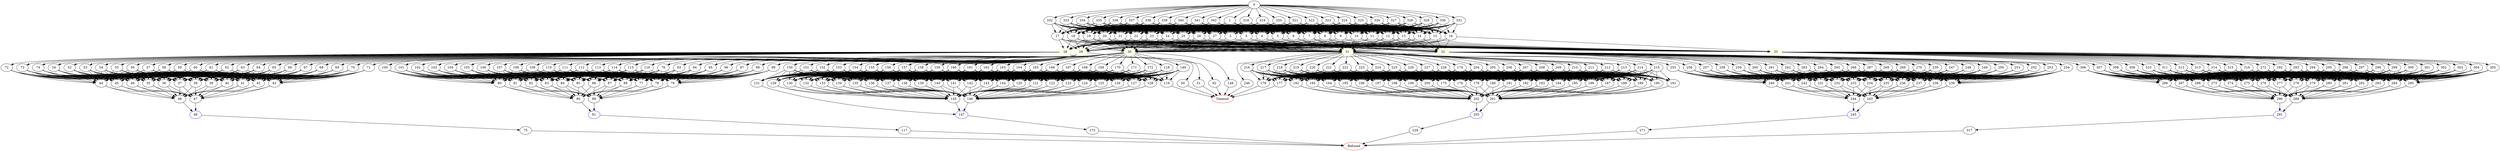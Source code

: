 digraph G {
	0 -> 1;
	0 -> 318;
	0 -> 319;
	0 -> 320;
	0 -> 321;
	0 -> 322;
	0 -> 323;
	0 -> 324;
	0 -> 325;
	0 -> 326;
	0 -> 327;
	0 -> 328;
	0 -> 329;
	0 -> 330;
	0 -> 331;
	0 -> 332;
	0 -> 333;
	0 -> 334;
	0 -> 335;
	0 -> 336;
	0 -> 337;
	0 -> 338;
	0 -> 339;
	0 -> 340;
	0 -> 341;
	0 -> 342;
	1 -> 2;
	1 -> 3;
	1 -> 4;
	1 -> 5;
	1 -> 6;
	1 -> 7;
	1 -> 8;
	1 -> 9;
	1 -> 10;
	1 -> 11;
	1 -> 12;
	1 -> 13;
	1 -> 14;
	1 -> 15;
	1 -> 16;
	1 -> 17;
	1 -> 18;
	1 -> 19;
	1 -> 20;
	1 -> 21;
	1 -> 22;
	1 -> 23;
	1 -> 24;
	1 -> 25;
	1 -> 26;
	1 -> 27;
	2 -> "28";
28 [color=yellow];
	2 -> "29";
29 [color=yellow];
	2 -> "30";
30 [color=yellow];
	2 -> "31";
31 [color=yellow];
	2 -> "32";
32 [color=yellow];
	2 -> "33";
33 [color=yellow];
	3 -> "28";
28 [color=yellow];
	3 -> "29";
29 [color=yellow];
	3 -> "30";
30 [color=yellow];
	3 -> "31";
31 [color=yellow];
	3 -> "32";
32 [color=yellow];
	3 -> "33";
33 [color=yellow];
	4 -> "28";
28 [color=yellow];
	4 -> "29";
29 [color=yellow];
	4 -> "30";
30 [color=yellow];
	4 -> "31";
31 [color=yellow];
	4 -> "32";
32 [color=yellow];
	4 -> "33";
33 [color=yellow];
	5 -> "28";
28 [color=yellow];
	5 -> "29";
29 [color=yellow];
	5 -> "30";
30 [color=yellow];
	5 -> "31";
31 [color=yellow];
	5 -> "32";
32 [color=yellow];
	5 -> "33";
33 [color=yellow];
	6 -> "28";
28 [color=yellow];
	6 -> "29";
29 [color=yellow];
	6 -> "30";
30 [color=yellow];
	6 -> "31";
31 [color=yellow];
	6 -> "32";
32 [color=yellow];
	6 -> "33";
33 [color=yellow];
	7 -> "28";
28 [color=yellow];
	7 -> "29";
29 [color=yellow];
	7 -> "30";
30 [color=yellow];
	7 -> "31";
31 [color=yellow];
	7 -> "32";
32 [color=yellow];
	7 -> "33";
33 [color=yellow];
	8 -> "28";
28 [color=yellow];
	8 -> "29";
29 [color=yellow];
	8 -> "30";
30 [color=yellow];
	8 -> "31";
31 [color=yellow];
	8 -> "32";
32 [color=yellow];
	8 -> "33";
33 [color=yellow];
	9 -> "28";
28 [color=yellow];
	9 -> "29";
29 [color=yellow];
	9 -> "30";
30 [color=yellow];
	9 -> "31";
31 [color=yellow];
	9 -> "32";
32 [color=yellow];
	9 -> "33";
33 [color=yellow];
	10 -> "28";
28 [color=yellow];
	10 -> "29";
29 [color=yellow];
	10 -> "30";
30 [color=yellow];
	10 -> "31";
31 [color=yellow];
	10 -> "32";
32 [color=yellow];
	10 -> "33";
33 [color=yellow];
	11 -> "28";
28 [color=yellow];
	11 -> "29";
29 [color=yellow];
	11 -> "30";
30 [color=yellow];
	11 -> "31";
31 [color=yellow];
	11 -> "32";
32 [color=yellow];
	11 -> "33";
33 [color=yellow];
	12 -> "28";
28 [color=yellow];
	12 -> "29";
29 [color=yellow];
	12 -> "30";
30 [color=yellow];
	12 -> "31";
31 [color=yellow];
	12 -> "32";
32 [color=yellow];
	12 -> "33";
33 [color=yellow];
	13 -> "28";
28 [color=yellow];
	13 -> "29";
29 [color=yellow];
	13 -> "30";
30 [color=yellow];
	13 -> "31";
31 [color=yellow];
	13 -> "32";
32 [color=yellow];
	13 -> "33";
33 [color=yellow];
	14 -> "28";
28 [color=yellow];
	14 -> "29";
29 [color=yellow];
	14 -> "30";
30 [color=yellow];
	14 -> "31";
31 [color=yellow];
	14 -> "32";
32 [color=yellow];
	14 -> "33";
33 [color=yellow];
	15 -> "28";
28 [color=yellow];
	15 -> "29";
29 [color=yellow];
	15 -> "30";
30 [color=yellow];
	15 -> "31";
31 [color=yellow];
	15 -> "32";
32 [color=yellow];
	15 -> "33";
33 [color=yellow];
	16 -> "28";
28 [color=yellow];
	16 -> "29";
29 [color=yellow];
	16 -> "30";
30 [color=yellow];
	16 -> "31";
31 [color=yellow];
	16 -> "32";
32 [color=yellow];
	16 -> "33";
33 [color=yellow];
	17 -> "28";
28 [color=yellow];
	17 -> "29";
29 [color=yellow];
	17 -> "30";
30 [color=yellow];
	17 -> "31";
31 [color=yellow];
	17 -> "32";
32 [color=yellow];
	17 -> "33";
33 [color=yellow];
	18 -> "28";
28 [color=yellow];
	18 -> "29";
29 [color=yellow];
	18 -> "30";
30 [color=yellow];
	18 -> "31";
31 [color=yellow];
	18 -> "32";
32 [color=yellow];
	18 -> "33";
33 [color=yellow];
	19 -> "28";
28 [color=yellow];
	19 -> "29";
29 [color=yellow];
	19 -> "30";
30 [color=yellow];
	19 -> "31";
31 [color=yellow];
	19 -> "32";
32 [color=yellow];
	19 -> "33";
33 [color=yellow];
	20 -> "28";
28 [color=yellow];
	20 -> "29";
29 [color=yellow];
	20 -> "30";
30 [color=yellow];
	20 -> "31";
31 [color=yellow];
	20 -> "32";
32 [color=yellow];
	20 -> "33";
33 [color=yellow];
	21 -> "28";
28 [color=yellow];
	21 -> "29";
29 [color=yellow];
	21 -> "30";
30 [color=yellow];
	21 -> "31";
31 [color=yellow];
	21 -> "32";
32 [color=yellow];
	21 -> "33";
33 [color=yellow];
	22 -> "28";
28 [color=yellow];
	22 -> "29";
29 [color=yellow];
	22 -> "30";
30 [color=yellow];
	22 -> "31";
31 [color=yellow];
	22 -> "32";
32 [color=yellow];
	22 -> "33";
33 [color=yellow];
	23 -> "28";
28 [color=yellow];
	23 -> "29";
29 [color=yellow];
	23 -> "30";
30 [color=yellow];
	23 -> "31";
31 [color=yellow];
	23 -> "32";
32 [color=yellow];
	23 -> "33";
33 [color=yellow];
	24 -> "28";
28 [color=yellow];
	24 -> "29";
29 [color=yellow];
	24 -> "30";
30 [color=yellow];
	24 -> "31";
31 [color=yellow];
	24 -> "32";
32 [color=yellow];
	24 -> "33";
33 [color=yellow];
	25 -> "28";
28 [color=yellow];
	25 -> "29";
29 [color=yellow];
	25 -> "30";
30 [color=yellow];
	25 -> "31";
31 [color=yellow];
	25 -> "32";
32 [color=yellow];
	25 -> "33";
33 [color=yellow];
	26 -> "28";
28 [color=yellow];
	26 -> "29";
29 [color=yellow];
	26 -> "30";
30 [color=yellow];
	26 -> "31";
31 [color=yellow];
	26 -> "32";
32 [color=yellow];
	26 -> "33";
33 [color=yellow];
	27 -> "28";
28 [color=yellow];
	27 -> "29";
29 [color=yellow];
	27 -> "30";
30 [color=yellow];
	27 -> "31";
31 [color=yellow];
	27 -> "32";
32 [color=yellow];
	27 -> "33";
33 [color=yellow];
	28 -> 34;
	28 -> 50;
	28 -> 51;
	28 -> 52;
	28 -> 53;
	28 -> 54;
	28 -> 55;
	28 -> 56;
	28 -> 57;
	28 -> 58;
	28 -> 59;
	28 -> 60;
	28 -> 61;
	28 -> 62;
	28 -> 63;
	28 -> 64;
	28 -> 65;
	28 -> 66;
	28 -> 67;
	28 -> 68;
	28 -> 69;
	28 -> 70;
	28 -> 71;
	28 -> 72;
	28 -> 73;
	28 -> 74;
	29 -> 76;
	29 -> 92;
	29 -> 93;
	29 -> 94;
	29 -> 95;
	29 -> 96;
	29 -> 97;
	29 -> 98;
	29 -> 99;
	29 -> 100;
	29 -> 101;
	29 -> 102;
	29 -> 103;
	29 -> 104;
	29 -> 105;
	29 -> 106;
	29 -> 107;
	29 -> 108;
	29 -> 109;
	29 -> 110;
	29 -> 111;
	29 -> 112;
	29 -> 113;
	29 -> 114;
	29 -> 115;
	29 -> 116;
	30 -> 118;
	30 -> 148;
	30 -> 149;
	30 -> 150;
	30 -> 151;
	30 -> 152;
	30 -> 153;
	30 -> 154;
	30 -> 155;
	30 -> 156;
	30 -> 157;
	30 -> 158;
	30 -> 159;
	30 -> 160;
	30 -> 161;
	30 -> 162;
	30 -> 163;
	30 -> 164;
	30 -> 165;
	30 -> 166;
	30 -> 167;
	30 -> 168;
	30 -> 169;
	30 -> 170;
	30 -> 171;
	30 -> 172;
	31 -> 174;
	31 -> 204;
	31 -> 205;
	31 -> 206;
	31 -> 207;
	31 -> 208;
	31 -> 209;
	31 -> 210;
	31 -> 211;
	31 -> 212;
	31 -> 213;
	31 -> 214;
	31 -> 215;
	31 -> 216;
	31 -> 217;
	31 -> 218;
	31 -> 219;
	31 -> 220;
	31 -> 221;
	31 -> 222;
	31 -> 223;
	31 -> 224;
	31 -> 225;
	31 -> 226;
	31 -> 227;
	31 -> 228;
	32 -> 230;
	32 -> 246;
	32 -> 247;
	32 -> 248;
	32 -> 249;
	32 -> 250;
	32 -> 251;
	32 -> 252;
	32 -> 253;
	32 -> 254;
	32 -> 255;
	32 -> 256;
	32 -> 257;
	32 -> 258;
	32 -> 259;
	32 -> 260;
	32 -> 261;
	32 -> 262;
	32 -> 263;
	32 -> 264;
	32 -> 265;
	32 -> 266;
	32 -> 267;
	32 -> 268;
	32 -> 269;
	32 -> 270;
	33 -> 272;
	33 -> 292;
	33 -> 293;
	33 -> 294;
	33 -> 295;
	33 -> 296;
	33 -> 297;
	33 -> 298;
	33 -> 299;
	33 -> 300;
	33 -> 301;
	33 -> 302;
	33 -> 303;
	33 -> 304;
	33 -> 305;
	33 -> 306;
	33 -> 307;
	33 -> 308;
	33 -> 309;
	33 -> 310;
	33 -> 311;
	33 -> 312;
	33 -> 313;
	33 -> 314;
	33 -> 315;
	33 -> 316;
	34 -> 35;
	34 -> 36;
	34 -> 37;
	34 -> 38;
	34 -> 39;
	34 -> 40;
	34 -> 41;
	34 -> 42;
	34 -> 43;
	34 -> 44;
	34 -> 45;
	34 -> 46;
	35 -> 47;
	35 -> 48;
	36 -> 47;
	36 -> 48;
	37 -> 47;
	37 -> 48;
	38 -> 47;
	38 -> 48;
	39 -> 47;
	39 -> 48;
	40 -> 47;
	40 -> 48;
	41 -> 47;
	41 -> 48;
	42 -> 47;
	42 -> 48;
	43 -> 47;
	43 -> 48;
	44 -> 47;
	44 -> 48;
	45 -> 47;
	45 -> 48;
	46 -> 47;
	46 -> 48;
	47 -> "49";
49 [color=blue];
	48 -> "49";
49 [color=blue];
	49 -> 75;
	50 -> "Timeout";
Timeout [color=red];
	51 -> "Timeout";
Timeout [color=red];
	52 -> 35;
	52 -> 36;
	52 -> 37;
	52 -> 38;
	52 -> 39;
	52 -> 40;
	52 -> 41;
	52 -> 42;
	52 -> 43;
	52 -> 44;
	52 -> 45;
	52 -> 46;
	53 -> 35;
	53 -> 36;
	53 -> 37;
	53 -> 38;
	53 -> 39;
	53 -> 40;
	53 -> 41;
	53 -> 42;
	53 -> 43;
	53 -> 44;
	53 -> 45;
	53 -> 46;
	54 -> 35;
	54 -> 36;
	54 -> 37;
	54 -> 38;
	54 -> 39;
	54 -> 40;
	54 -> 41;
	54 -> 42;
	54 -> 43;
	54 -> 44;
	54 -> 45;
	54 -> 46;
	55 -> 35;
	55 -> 36;
	55 -> 37;
	55 -> 38;
	55 -> 39;
	55 -> 40;
	55 -> 41;
	55 -> 42;
	55 -> 43;
	55 -> 44;
	55 -> 45;
	55 -> 46;
	56 -> 35;
	56 -> 36;
	56 -> 37;
	56 -> 38;
	56 -> 39;
	56 -> 40;
	56 -> 41;
	56 -> 42;
	56 -> 43;
	56 -> 44;
	56 -> 45;
	56 -> 46;
	57 -> 35;
	57 -> 36;
	57 -> 37;
	57 -> 38;
	57 -> 39;
	57 -> 40;
	57 -> 41;
	57 -> 42;
	57 -> 43;
	57 -> 44;
	57 -> 45;
	57 -> 46;
	58 -> 35;
	58 -> 36;
	58 -> 37;
	58 -> 38;
	58 -> 39;
	58 -> 40;
	58 -> 41;
	58 -> 42;
	58 -> 43;
	58 -> 44;
	58 -> 45;
	58 -> 46;
	59 -> 35;
	59 -> 36;
	59 -> 37;
	59 -> 38;
	59 -> 39;
	59 -> 40;
	59 -> 41;
	59 -> 42;
	59 -> 43;
	59 -> 44;
	59 -> 45;
	59 -> 46;
	60 -> 35;
	60 -> 36;
	60 -> 37;
	60 -> 38;
	60 -> 39;
	60 -> 40;
	60 -> 41;
	60 -> 42;
	60 -> 43;
	60 -> 44;
	60 -> 45;
	60 -> 46;
	61 -> 35;
	61 -> 36;
	61 -> 37;
	61 -> 38;
	61 -> 39;
	61 -> 40;
	61 -> 41;
	61 -> 42;
	61 -> 43;
	61 -> 44;
	61 -> 45;
	61 -> 46;
	62 -> 35;
	62 -> 36;
	62 -> 37;
	62 -> 38;
	62 -> 39;
	62 -> 40;
	62 -> 41;
	62 -> 42;
	62 -> 43;
	62 -> 44;
	62 -> 45;
	62 -> 46;
	63 -> 35;
	63 -> 36;
	63 -> 37;
	63 -> 38;
	63 -> 39;
	63 -> 40;
	63 -> 41;
	63 -> 42;
	63 -> 43;
	63 -> 44;
	63 -> 45;
	63 -> 46;
	64 -> 35;
	64 -> 36;
	64 -> 37;
	64 -> 38;
	64 -> 39;
	64 -> 40;
	64 -> 41;
	64 -> 42;
	64 -> 43;
	64 -> 44;
	64 -> 45;
	64 -> 46;
	65 -> 35;
	65 -> 36;
	65 -> 37;
	65 -> 38;
	65 -> 39;
	65 -> 40;
	65 -> 41;
	65 -> 42;
	65 -> 43;
	65 -> 44;
	65 -> 45;
	65 -> 46;
	66 -> 35;
	66 -> 36;
	66 -> 37;
	66 -> 38;
	66 -> 39;
	66 -> 40;
	66 -> 41;
	66 -> 42;
	66 -> 43;
	66 -> 44;
	66 -> 45;
	66 -> 46;
	67 -> 35;
	67 -> 36;
	67 -> 37;
	67 -> 38;
	67 -> 39;
	67 -> 40;
	67 -> 41;
	67 -> 42;
	67 -> 43;
	67 -> 44;
	67 -> 45;
	67 -> 46;
	68 -> 35;
	68 -> 36;
	68 -> 37;
	68 -> 38;
	68 -> 39;
	68 -> 40;
	68 -> 41;
	68 -> 42;
	68 -> 43;
	68 -> 44;
	68 -> 45;
	68 -> 46;
	69 -> 35;
	69 -> 36;
	69 -> 37;
	69 -> 38;
	69 -> 39;
	69 -> 40;
	69 -> 41;
	69 -> 42;
	69 -> 43;
	69 -> 44;
	69 -> 45;
	69 -> 46;
	70 -> 35;
	70 -> 36;
	70 -> 37;
	70 -> 38;
	70 -> 39;
	70 -> 40;
	70 -> 41;
	70 -> 42;
	70 -> 43;
	70 -> 44;
	70 -> 45;
	70 -> 46;
	71 -> 35;
	71 -> 36;
	71 -> 37;
	71 -> 38;
	71 -> 39;
	71 -> 40;
	71 -> 41;
	71 -> 42;
	71 -> 43;
	71 -> 44;
	71 -> 45;
	71 -> 46;
	72 -> 35;
	72 -> 36;
	72 -> 37;
	72 -> 38;
	72 -> 39;
	72 -> 40;
	72 -> 41;
	72 -> 42;
	72 -> 43;
	72 -> 44;
	72 -> 45;
	72 -> 46;
	73 -> 35;
	73 -> 36;
	73 -> 37;
	73 -> 38;
	73 -> 39;
	73 -> 40;
	73 -> 41;
	73 -> 42;
	73 -> 43;
	73 -> 44;
	73 -> 45;
	73 -> 46;
	74 -> 35;
	74 -> 36;
	74 -> 37;
	74 -> 38;
	74 -> 39;
	74 -> 40;
	74 -> 41;
	74 -> 42;
	74 -> 43;
	74 -> 44;
	74 -> 45;
	74 -> 46;
	75 -> "Refused";
Refused [color=red];
	76 -> 77;
	76 -> 78;
	76 -> 79;
	76 -> 80;
	76 -> 81;
	76 -> 82;
	76 -> 83;
	76 -> 84;
	76 -> 85;
	76 -> 86;
	76 -> 87;
	76 -> 88;
	77 -> 89;
	77 -> 90;
	78 -> 89;
	78 -> 90;
	79 -> 89;
	79 -> 90;
	80 -> 89;
	80 -> 90;
	81 -> 89;
	81 -> 90;
	82 -> 89;
	82 -> 90;
	83 -> 89;
	83 -> 90;
	84 -> 89;
	84 -> 90;
	85 -> 89;
	85 -> 90;
	86 -> 89;
	86 -> 90;
	87 -> 89;
	87 -> 90;
	88 -> 89;
	88 -> 90;
	89 -> "91";
91 [color=blue];
	90 -> "91";
91 [color=blue];
	91 -> 117;
	92 -> "Timeout";
Timeout [color=red];
	93 -> 77;
	93 -> 78;
	93 -> 79;
	93 -> 80;
	93 -> 81;
	93 -> 82;
	93 -> 83;
	93 -> 84;
	93 -> 85;
	93 -> 86;
	93 -> 87;
	93 -> 88;
	94 -> 77;
	94 -> 78;
	94 -> 79;
	94 -> 80;
	94 -> 81;
	94 -> 82;
	94 -> 83;
	94 -> 84;
	94 -> 85;
	94 -> 86;
	94 -> 87;
	94 -> 88;
	95 -> 77;
	95 -> 78;
	95 -> 79;
	95 -> 80;
	95 -> 81;
	95 -> 82;
	95 -> 83;
	95 -> 84;
	95 -> 85;
	95 -> 86;
	95 -> 87;
	95 -> 88;
	96 -> 77;
	96 -> 78;
	96 -> 79;
	96 -> 80;
	96 -> 81;
	96 -> 82;
	96 -> 83;
	96 -> 84;
	96 -> 85;
	96 -> 86;
	96 -> 87;
	96 -> 88;
	97 -> 77;
	97 -> 78;
	97 -> 79;
	97 -> 80;
	97 -> 81;
	97 -> 82;
	97 -> 83;
	97 -> 84;
	97 -> 85;
	97 -> 86;
	97 -> 87;
	97 -> 88;
	98 -> 77;
	98 -> 78;
	98 -> 79;
	98 -> 80;
	98 -> 81;
	98 -> 82;
	98 -> 83;
	98 -> 84;
	98 -> 85;
	98 -> 86;
	98 -> 87;
	98 -> 88;
	99 -> 77;
	99 -> 78;
	99 -> 79;
	99 -> 80;
	99 -> 81;
	99 -> 82;
	99 -> 83;
	99 -> 84;
	99 -> 85;
	99 -> 86;
	99 -> 87;
	99 -> 88;
	100 -> 77;
	100 -> 78;
	100 -> 79;
	100 -> 80;
	100 -> 81;
	100 -> 82;
	100 -> 83;
	100 -> 84;
	100 -> 85;
	100 -> 86;
	100 -> 87;
	100 -> 88;
	101 -> 77;
	101 -> 78;
	101 -> 79;
	101 -> 80;
	101 -> 81;
	101 -> 82;
	101 -> 83;
	101 -> 84;
	101 -> 85;
	101 -> 86;
	101 -> 87;
	101 -> 88;
	102 -> 77;
	102 -> 78;
	102 -> 79;
	102 -> 80;
	102 -> 81;
	102 -> 82;
	102 -> 83;
	102 -> 84;
	102 -> 85;
	102 -> 86;
	102 -> 87;
	102 -> 88;
	103 -> 77;
	103 -> 78;
	103 -> 79;
	103 -> 80;
	103 -> 81;
	103 -> 82;
	103 -> 83;
	103 -> 84;
	103 -> 85;
	103 -> 86;
	103 -> 87;
	103 -> 88;
	104 -> 77;
	104 -> 78;
	104 -> 79;
	104 -> 80;
	104 -> 81;
	104 -> 82;
	104 -> 83;
	104 -> 84;
	104 -> 85;
	104 -> 86;
	104 -> 87;
	104 -> 88;
	105 -> 77;
	105 -> 78;
	105 -> 79;
	105 -> 80;
	105 -> 81;
	105 -> 82;
	105 -> 83;
	105 -> 84;
	105 -> 85;
	105 -> 86;
	105 -> 87;
	105 -> 88;
	106 -> 77;
	106 -> 78;
	106 -> 79;
	106 -> 80;
	106 -> 81;
	106 -> 82;
	106 -> 83;
	106 -> 84;
	106 -> 85;
	106 -> 86;
	106 -> 87;
	106 -> 88;
	107 -> 77;
	107 -> 78;
	107 -> 79;
	107 -> 80;
	107 -> 81;
	107 -> 82;
	107 -> 83;
	107 -> 84;
	107 -> 85;
	107 -> 86;
	107 -> 87;
	107 -> 88;
	108 -> 77;
	108 -> 78;
	108 -> 79;
	108 -> 80;
	108 -> 81;
	108 -> 82;
	108 -> 83;
	108 -> 84;
	108 -> 85;
	108 -> 86;
	108 -> 87;
	108 -> 88;
	109 -> 77;
	109 -> 78;
	109 -> 79;
	109 -> 80;
	109 -> 81;
	109 -> 82;
	109 -> 83;
	109 -> 84;
	109 -> 85;
	109 -> 86;
	109 -> 87;
	109 -> 88;
	110 -> 77;
	110 -> 78;
	110 -> 79;
	110 -> 80;
	110 -> 81;
	110 -> 82;
	110 -> 83;
	110 -> 84;
	110 -> 85;
	110 -> 86;
	110 -> 87;
	110 -> 88;
	111 -> 77;
	111 -> 78;
	111 -> 79;
	111 -> 80;
	111 -> 81;
	111 -> 82;
	111 -> 83;
	111 -> 84;
	111 -> 85;
	111 -> 86;
	111 -> 87;
	111 -> 88;
	112 -> 77;
	112 -> 78;
	112 -> 79;
	112 -> 80;
	112 -> 81;
	112 -> 82;
	112 -> 83;
	112 -> 84;
	112 -> 85;
	112 -> 86;
	112 -> 87;
	112 -> 88;
	113 -> 77;
	113 -> 78;
	113 -> 79;
	113 -> 80;
	113 -> 81;
	113 -> 82;
	113 -> 83;
	113 -> 84;
	113 -> 85;
	113 -> 86;
	113 -> 87;
	113 -> 88;
	114 -> 77;
	114 -> 78;
	114 -> 79;
	114 -> 80;
	114 -> 81;
	114 -> 82;
	114 -> 83;
	114 -> 84;
	114 -> 85;
	114 -> 86;
	114 -> 87;
	114 -> 88;
	115 -> 77;
	115 -> 78;
	115 -> 79;
	115 -> 80;
	115 -> 81;
	115 -> 82;
	115 -> 83;
	115 -> 84;
	115 -> 85;
	115 -> 86;
	115 -> 87;
	115 -> 88;
	116 -> 77;
	116 -> 78;
	116 -> 79;
	116 -> 80;
	116 -> 81;
	116 -> 82;
	116 -> 83;
	116 -> 84;
	116 -> 85;
	116 -> 86;
	116 -> 87;
	116 -> 88;
	117 -> "Refused";
Refused [color=red];
	118 -> 119;
	118 -> 120;
	118 -> 121;
	118 -> 122;
	118 -> 123;
	118 -> 124;
	118 -> 125;
	118 -> 126;
	118 -> 127;
	118 -> 128;
	118 -> 129;
	118 -> 130;
	118 -> 131;
	118 -> 132;
	118 -> 133;
	118 -> 134;
	118 -> 135;
	118 -> 136;
	118 -> 137;
	118 -> 138;
	118 -> 139;
	118 -> 140;
	118 -> 141;
	118 -> 142;
	118 -> 143;
	118 -> 144;
	119 -> "Timeout";
Timeout [color=red];
	120 -> 145;
	120 -> 146;
	121 -> 145;
	121 -> 146;
	122 -> 145;
	122 -> 146;
	123 -> 145;
	123 -> 146;
	124 -> 145;
	124 -> 146;
	125 -> 145;
	125 -> 146;
	126 -> 145;
	126 -> 146;
	127 -> 145;
	127 -> 146;
	128 -> 145;
	128 -> 146;
	129 -> 145;
	129 -> 146;
	130 -> 145;
	130 -> 146;
	131 -> "147";
147 [color=blue];
	132 -> 145;
	132 -> 146;
	133 -> 145;
	133 -> 146;
	134 -> 145;
	134 -> 146;
	135 -> 145;
	135 -> 146;
	136 -> 145;
	136 -> 146;
	137 -> 145;
	137 -> 146;
	138 -> 145;
	138 -> 146;
	139 -> 145;
	139 -> 146;
	140 -> 145;
	140 -> 146;
	141 -> 145;
	141 -> 146;
	142 -> 145;
	142 -> 146;
	143 -> 145;
	143 -> 146;
	144 -> 145;
	144 -> 146;
	145 -> "147";
147 [color=blue];
	146 -> "147";
147 [color=blue];
	147 -> 173;
	148 -> "Timeout";
Timeout [color=red];
	149 -> 119;
	149 -> 120;
	149 -> 121;
	149 -> 122;
	149 -> 123;
	149 -> 124;
	149 -> 125;
	149 -> 126;
	149 -> 127;
	149 -> 128;
	149 -> 129;
	149 -> 130;
	149 -> 131;
	149 -> 132;
	149 -> 133;
	149 -> 134;
	149 -> 135;
	149 -> 136;
	149 -> 137;
	149 -> 138;
	149 -> 139;
	149 -> 140;
	149 -> 141;
	149 -> 142;
	149 -> 143;
	149 -> 144;
	150 -> 119;
	150 -> 120;
	150 -> 121;
	150 -> 122;
	150 -> 123;
	150 -> 124;
	150 -> 125;
	150 -> 126;
	150 -> 127;
	150 -> 128;
	150 -> 129;
	150 -> 130;
	150 -> 131;
	150 -> 132;
	150 -> 133;
	150 -> 134;
	150 -> 135;
	150 -> 136;
	150 -> 137;
	150 -> 138;
	150 -> 139;
	150 -> 140;
	150 -> 141;
	150 -> 142;
	150 -> 143;
	150 -> 144;
	151 -> 119;
	151 -> 120;
	151 -> 121;
	151 -> 122;
	151 -> 123;
	151 -> 124;
	151 -> 125;
	151 -> 126;
	151 -> 127;
	151 -> 128;
	151 -> 129;
	151 -> 130;
	151 -> 131;
	151 -> 132;
	151 -> 133;
	151 -> 134;
	151 -> 135;
	151 -> 136;
	151 -> 137;
	151 -> 138;
	151 -> 139;
	151 -> 140;
	151 -> 141;
	151 -> 142;
	151 -> 143;
	151 -> 144;
	152 -> 119;
	152 -> 120;
	152 -> 121;
	152 -> 122;
	152 -> 123;
	152 -> 124;
	152 -> 125;
	152 -> 126;
	152 -> 127;
	152 -> 128;
	152 -> 129;
	152 -> 130;
	152 -> 131;
	152 -> 132;
	152 -> 133;
	152 -> 134;
	152 -> 135;
	152 -> 136;
	152 -> 137;
	152 -> 138;
	152 -> 139;
	152 -> 140;
	152 -> 141;
	152 -> 142;
	152 -> 143;
	152 -> 144;
	153 -> 119;
	153 -> 120;
	153 -> 121;
	153 -> 122;
	153 -> 123;
	153 -> 124;
	153 -> 125;
	153 -> 126;
	153 -> 127;
	153 -> 128;
	153 -> 129;
	153 -> 130;
	153 -> 131;
	153 -> 132;
	153 -> 133;
	153 -> 134;
	153 -> 135;
	153 -> 136;
	153 -> 137;
	153 -> 138;
	153 -> 139;
	153 -> 140;
	153 -> 141;
	153 -> 142;
	153 -> 143;
	153 -> 144;
	154 -> 119;
	154 -> 120;
	154 -> 121;
	154 -> 122;
	154 -> 123;
	154 -> 124;
	154 -> 125;
	154 -> 126;
	154 -> 127;
	154 -> 128;
	154 -> 129;
	154 -> 130;
	154 -> 131;
	154 -> 132;
	154 -> 133;
	154 -> 134;
	154 -> 135;
	154 -> 136;
	154 -> 137;
	154 -> 138;
	154 -> 139;
	154 -> 140;
	154 -> 141;
	154 -> 142;
	154 -> 143;
	154 -> 144;
	155 -> 119;
	155 -> 120;
	155 -> 121;
	155 -> 122;
	155 -> 123;
	155 -> 124;
	155 -> 125;
	155 -> 126;
	155 -> 127;
	155 -> 128;
	155 -> 129;
	155 -> 130;
	155 -> 131;
	155 -> 132;
	155 -> 133;
	155 -> 134;
	155 -> 135;
	155 -> 136;
	155 -> 137;
	155 -> 138;
	155 -> 139;
	155 -> 140;
	155 -> 141;
	155 -> 142;
	155 -> 143;
	155 -> 144;
	156 -> 119;
	156 -> 120;
	156 -> 121;
	156 -> 122;
	156 -> 123;
	156 -> 124;
	156 -> 125;
	156 -> 126;
	156 -> 127;
	156 -> 128;
	156 -> 129;
	156 -> 130;
	156 -> 131;
	156 -> 132;
	156 -> 133;
	156 -> 134;
	156 -> 135;
	156 -> 136;
	156 -> 137;
	156 -> 138;
	156 -> 139;
	156 -> 140;
	156 -> 141;
	156 -> 142;
	156 -> 143;
	156 -> 144;
	157 -> 119;
	157 -> 120;
	157 -> 121;
	157 -> 122;
	157 -> 123;
	157 -> 124;
	157 -> 125;
	157 -> 126;
	157 -> 127;
	157 -> 128;
	157 -> 129;
	157 -> 130;
	157 -> 131;
	157 -> 132;
	157 -> 133;
	157 -> 134;
	157 -> 135;
	157 -> 136;
	157 -> 137;
	157 -> 138;
	157 -> 139;
	157 -> 140;
	157 -> 141;
	157 -> 142;
	157 -> 143;
	157 -> 144;
	158 -> 119;
	158 -> 120;
	158 -> 121;
	158 -> 122;
	158 -> 123;
	158 -> 124;
	158 -> 125;
	158 -> 126;
	158 -> 127;
	158 -> 128;
	158 -> 129;
	158 -> 130;
	158 -> 131;
	158 -> 132;
	158 -> 133;
	158 -> 134;
	158 -> 135;
	158 -> 136;
	158 -> 137;
	158 -> 138;
	158 -> 139;
	158 -> 140;
	158 -> 141;
	158 -> 142;
	158 -> 143;
	158 -> 144;
	159 -> 119;
	159 -> 120;
	159 -> 121;
	159 -> 122;
	159 -> 123;
	159 -> 124;
	159 -> 125;
	159 -> 126;
	159 -> 127;
	159 -> 128;
	159 -> 129;
	159 -> 130;
	159 -> 131;
	159 -> 132;
	159 -> 133;
	159 -> 134;
	159 -> 135;
	159 -> 136;
	159 -> 137;
	159 -> 138;
	159 -> 139;
	159 -> 140;
	159 -> 141;
	159 -> 142;
	159 -> 143;
	159 -> 144;
	160 -> 119;
	160 -> 120;
	160 -> 121;
	160 -> 122;
	160 -> 123;
	160 -> 124;
	160 -> 125;
	160 -> 126;
	160 -> 127;
	160 -> 128;
	160 -> 129;
	160 -> 130;
	160 -> 131;
	160 -> 132;
	160 -> 133;
	160 -> 134;
	160 -> 135;
	160 -> 136;
	160 -> 137;
	160 -> 138;
	160 -> 139;
	160 -> 140;
	160 -> 141;
	160 -> 142;
	160 -> 143;
	160 -> 144;
	161 -> 119;
	161 -> 120;
	161 -> 121;
	161 -> 122;
	161 -> 123;
	161 -> 124;
	161 -> 125;
	161 -> 126;
	161 -> 127;
	161 -> 128;
	161 -> 129;
	161 -> 130;
	161 -> 131;
	161 -> 132;
	161 -> 133;
	161 -> 134;
	161 -> 135;
	161 -> 136;
	161 -> 137;
	161 -> 138;
	161 -> 139;
	161 -> 140;
	161 -> 141;
	161 -> 142;
	161 -> 143;
	161 -> 144;
	162 -> 119;
	162 -> 120;
	162 -> 121;
	162 -> 122;
	162 -> 123;
	162 -> 124;
	162 -> 125;
	162 -> 126;
	162 -> 127;
	162 -> 128;
	162 -> 129;
	162 -> 130;
	162 -> 131;
	162 -> 132;
	162 -> 133;
	162 -> 134;
	162 -> 135;
	162 -> 136;
	162 -> 137;
	162 -> 138;
	162 -> 139;
	162 -> 140;
	162 -> 141;
	162 -> 142;
	162 -> 143;
	162 -> 144;
	163 -> 119;
	163 -> 120;
	163 -> 121;
	163 -> 122;
	163 -> 123;
	163 -> 124;
	163 -> 125;
	163 -> 126;
	163 -> 127;
	163 -> 128;
	163 -> 129;
	163 -> 130;
	163 -> 131;
	163 -> 132;
	163 -> 133;
	163 -> 134;
	163 -> 135;
	163 -> 136;
	163 -> 137;
	163 -> 138;
	163 -> 139;
	163 -> 140;
	163 -> 141;
	163 -> 142;
	163 -> 143;
	163 -> 144;
	164 -> 119;
	164 -> 120;
	164 -> 121;
	164 -> 122;
	164 -> 123;
	164 -> 124;
	164 -> 125;
	164 -> 126;
	164 -> 127;
	164 -> 128;
	164 -> 129;
	164 -> 130;
	164 -> 131;
	164 -> 132;
	164 -> 133;
	164 -> 134;
	164 -> 135;
	164 -> 136;
	164 -> 137;
	164 -> 138;
	164 -> 139;
	164 -> 140;
	164 -> 141;
	164 -> 142;
	164 -> 143;
	164 -> 144;
	165 -> 119;
	165 -> 120;
	165 -> 121;
	165 -> 122;
	165 -> 123;
	165 -> 124;
	165 -> 125;
	165 -> 126;
	165 -> 127;
	165 -> 128;
	165 -> 129;
	165 -> 130;
	165 -> 131;
	165 -> 132;
	165 -> 133;
	165 -> 134;
	165 -> 135;
	165 -> 136;
	165 -> 137;
	165 -> 138;
	165 -> 139;
	165 -> 140;
	165 -> 141;
	165 -> 142;
	165 -> 143;
	165 -> 144;
	166 -> 119;
	166 -> 120;
	166 -> 121;
	166 -> 122;
	166 -> 123;
	166 -> 124;
	166 -> 125;
	166 -> 126;
	166 -> 127;
	166 -> 128;
	166 -> 129;
	166 -> 130;
	166 -> 131;
	166 -> 132;
	166 -> 133;
	166 -> 134;
	166 -> 135;
	166 -> 136;
	166 -> 137;
	166 -> 138;
	166 -> 139;
	166 -> 140;
	166 -> 141;
	166 -> 142;
	166 -> 143;
	166 -> 144;
	167 -> 119;
	167 -> 120;
	167 -> 121;
	167 -> 122;
	167 -> 123;
	167 -> 124;
	167 -> 125;
	167 -> 126;
	167 -> 127;
	167 -> 128;
	167 -> 129;
	167 -> 130;
	167 -> 131;
	167 -> 132;
	167 -> 133;
	167 -> 134;
	167 -> 135;
	167 -> 136;
	167 -> 137;
	167 -> 138;
	167 -> 139;
	167 -> 140;
	167 -> 141;
	167 -> 142;
	167 -> 143;
	167 -> 144;
	168 -> 119;
	168 -> 120;
	168 -> 121;
	168 -> 122;
	168 -> 123;
	168 -> 124;
	168 -> 125;
	168 -> 126;
	168 -> 127;
	168 -> 128;
	168 -> 129;
	168 -> 130;
	168 -> 131;
	168 -> 132;
	168 -> 133;
	168 -> 134;
	168 -> 135;
	168 -> 136;
	168 -> 137;
	168 -> 138;
	168 -> 139;
	168 -> 140;
	168 -> 141;
	168 -> 142;
	168 -> 143;
	168 -> 144;
	169 -> 119;
	169 -> 120;
	169 -> 121;
	169 -> 122;
	169 -> 123;
	169 -> 124;
	169 -> 125;
	169 -> 126;
	169 -> 127;
	169 -> 128;
	169 -> 129;
	169 -> 130;
	169 -> 131;
	169 -> 132;
	169 -> 133;
	169 -> 134;
	169 -> 135;
	169 -> 136;
	169 -> 137;
	169 -> 138;
	169 -> 139;
	169 -> 140;
	169 -> 141;
	169 -> 142;
	169 -> 143;
	169 -> 144;
	170 -> 119;
	170 -> 120;
	170 -> 121;
	170 -> 122;
	170 -> 123;
	170 -> 124;
	170 -> 125;
	170 -> 126;
	170 -> 127;
	170 -> 128;
	170 -> 129;
	170 -> 130;
	170 -> 131;
	170 -> 132;
	170 -> 133;
	170 -> 134;
	170 -> 135;
	170 -> 136;
	170 -> 137;
	170 -> 138;
	170 -> 139;
	170 -> 140;
	170 -> 141;
	170 -> 142;
	170 -> 143;
	170 -> 144;
	171 -> 119;
	171 -> 120;
	171 -> 121;
	171 -> 122;
	171 -> 123;
	171 -> 124;
	171 -> 125;
	171 -> 126;
	171 -> 127;
	171 -> 128;
	171 -> 129;
	171 -> 130;
	171 -> 131;
	171 -> 132;
	171 -> 133;
	171 -> 134;
	171 -> 135;
	171 -> 136;
	171 -> 137;
	171 -> 138;
	171 -> 139;
	171 -> 140;
	171 -> 141;
	171 -> 142;
	171 -> 143;
	171 -> 144;
	172 -> 119;
	172 -> 120;
	172 -> 121;
	172 -> 122;
	172 -> 123;
	172 -> 124;
	172 -> 125;
	172 -> 126;
	172 -> 127;
	172 -> 128;
	172 -> 129;
	172 -> 130;
	172 -> 131;
	172 -> 132;
	172 -> 133;
	172 -> 134;
	172 -> 135;
	172 -> 136;
	172 -> 137;
	172 -> 138;
	172 -> 139;
	172 -> 140;
	172 -> 141;
	172 -> 142;
	172 -> 143;
	172 -> 144;
	173 -> "Refused";
Refused [color=red];
	174 -> 175;
	174 -> 176;
	174 -> 177;
	174 -> 178;
	174 -> 179;
	174 -> 180;
	174 -> 181;
	174 -> 182;
	174 -> 183;
	174 -> 184;
	174 -> 185;
	174 -> 186;
	174 -> 187;
	174 -> 188;
	174 -> 189;
	174 -> 190;
	174 -> 191;
	174 -> 192;
	174 -> 193;
	174 -> 194;
	174 -> 195;
	174 -> 196;
	174 -> 197;
	174 -> 198;
	174 -> 199;
	174 -> 200;
	175 -> 201;
	175 -> 202;
	176 -> 201;
	176 -> 202;
	177 -> "Timeout";
Timeout [color=red];
	178 -> 201;
	178 -> 202;
	179 -> "Timeout";
Timeout [color=red];
	180 -> 201;
	180 -> 202;
	181 -> 201;
	181 -> 202;
	182 -> 201;
	182 -> 202;
	183 -> 201;
	183 -> 202;
	184 -> 201;
	184 -> 202;
	185 -> 201;
	185 -> 202;
	186 -> 201;
	186 -> 202;
	187 -> 201;
	187 -> 202;
	188 -> 201;
	188 -> 202;
	189 -> 201;
	189 -> 202;
	190 -> 201;
	190 -> 202;
	191 -> 201;
	191 -> 202;
	192 -> 201;
	192 -> 202;
	193 -> 201;
	193 -> 202;
	194 -> 201;
	194 -> 202;
	195 -> 201;
	195 -> 202;
	196 -> 201;
	196 -> 202;
	197 -> 201;
	197 -> 202;
	198 -> 201;
	198 -> 202;
	199 -> 201;
	199 -> 202;
	200 -> 201;
	200 -> 202;
	201 -> "203";
203 [color=blue];
	202 -> "203";
203 [color=blue];
	203 -> 229;
	204 -> 175;
	204 -> 176;
	204 -> 177;
	204 -> 178;
	204 -> 179;
	204 -> 180;
	204 -> 181;
	204 -> 182;
	204 -> 183;
	204 -> 184;
	204 -> 185;
	204 -> 186;
	204 -> 187;
	204 -> 188;
	204 -> 189;
	204 -> 190;
	204 -> 191;
	204 -> 192;
	204 -> 193;
	204 -> 194;
	204 -> 195;
	204 -> 196;
	204 -> 197;
	204 -> 198;
	204 -> 199;
	204 -> 200;
	205 -> 175;
	205 -> 176;
	205 -> 177;
	205 -> 178;
	205 -> 179;
	205 -> 180;
	205 -> 181;
	205 -> 182;
	205 -> 183;
	205 -> 184;
	205 -> 185;
	205 -> 186;
	205 -> 187;
	205 -> 188;
	205 -> 189;
	205 -> 190;
	205 -> 191;
	205 -> 192;
	205 -> 193;
	205 -> 194;
	205 -> 195;
	205 -> 196;
	205 -> 197;
	205 -> 198;
	205 -> 199;
	205 -> 200;
	206 -> 175;
	206 -> 176;
	206 -> 177;
	206 -> 178;
	206 -> 179;
	206 -> 180;
	206 -> 181;
	206 -> 182;
	206 -> 183;
	206 -> 184;
	206 -> 185;
	206 -> 186;
	206 -> 187;
	206 -> 188;
	206 -> 189;
	206 -> 190;
	206 -> 191;
	206 -> 192;
	206 -> 193;
	206 -> 194;
	206 -> 195;
	206 -> 196;
	206 -> 197;
	206 -> 198;
	206 -> 199;
	206 -> 200;
	207 -> 175;
	207 -> 176;
	207 -> 177;
	207 -> 178;
	207 -> 179;
	207 -> 180;
	207 -> 181;
	207 -> 182;
	207 -> 183;
	207 -> 184;
	207 -> 185;
	207 -> 186;
	207 -> 187;
	207 -> 188;
	207 -> 189;
	207 -> 190;
	207 -> 191;
	207 -> 192;
	207 -> 193;
	207 -> 194;
	207 -> 195;
	207 -> 196;
	207 -> 197;
	207 -> 198;
	207 -> 199;
	207 -> 200;
	208 -> 175;
	208 -> 176;
	208 -> 177;
	208 -> 178;
	208 -> 179;
	208 -> 180;
	208 -> 181;
	208 -> 182;
	208 -> 183;
	208 -> 184;
	208 -> 185;
	208 -> 186;
	208 -> 187;
	208 -> 188;
	208 -> 189;
	208 -> 190;
	208 -> 191;
	208 -> 192;
	208 -> 193;
	208 -> 194;
	208 -> 195;
	208 -> 196;
	208 -> 197;
	208 -> 198;
	208 -> 199;
	208 -> 200;
	209 -> 175;
	209 -> 176;
	209 -> 177;
	209 -> 178;
	209 -> 179;
	209 -> 180;
	209 -> 181;
	209 -> 182;
	209 -> 183;
	209 -> 184;
	209 -> 185;
	209 -> 186;
	209 -> 187;
	209 -> 188;
	209 -> 189;
	209 -> 190;
	209 -> 191;
	209 -> 192;
	209 -> 193;
	209 -> 194;
	209 -> 195;
	209 -> 196;
	209 -> 197;
	209 -> 198;
	209 -> 199;
	209 -> 200;
	210 -> 175;
	210 -> 176;
	210 -> 177;
	210 -> 178;
	210 -> 179;
	210 -> 180;
	210 -> 181;
	210 -> 182;
	210 -> 183;
	210 -> 184;
	210 -> 185;
	210 -> 186;
	210 -> 187;
	210 -> 188;
	210 -> 189;
	210 -> 190;
	210 -> 191;
	210 -> 192;
	210 -> 193;
	210 -> 194;
	210 -> 195;
	210 -> 196;
	210 -> 197;
	210 -> 198;
	210 -> 199;
	210 -> 200;
	211 -> 175;
	211 -> 176;
	211 -> 177;
	211 -> 178;
	211 -> 179;
	211 -> 180;
	211 -> 181;
	211 -> 182;
	211 -> 183;
	211 -> 184;
	211 -> 185;
	211 -> 186;
	211 -> 187;
	211 -> 188;
	211 -> 189;
	211 -> 190;
	211 -> 191;
	211 -> 192;
	211 -> 193;
	211 -> 194;
	211 -> 195;
	211 -> 196;
	211 -> 197;
	211 -> 198;
	211 -> 199;
	211 -> 200;
	212 -> 175;
	212 -> 176;
	212 -> 177;
	212 -> 178;
	212 -> 179;
	212 -> 180;
	212 -> 181;
	212 -> 182;
	212 -> 183;
	212 -> 184;
	212 -> 185;
	212 -> 186;
	212 -> 187;
	212 -> 188;
	212 -> 189;
	212 -> 190;
	212 -> 191;
	212 -> 192;
	212 -> 193;
	212 -> 194;
	212 -> 195;
	212 -> 196;
	212 -> 197;
	212 -> 198;
	212 -> 199;
	212 -> 200;
	213 -> 175;
	213 -> 176;
	213 -> 177;
	213 -> 178;
	213 -> 179;
	213 -> 180;
	213 -> 181;
	213 -> 182;
	213 -> 183;
	213 -> 184;
	213 -> 185;
	213 -> 186;
	213 -> 187;
	213 -> 188;
	213 -> 189;
	213 -> 190;
	213 -> 191;
	213 -> 192;
	213 -> 193;
	213 -> 194;
	213 -> 195;
	213 -> 196;
	213 -> 197;
	213 -> 198;
	213 -> 199;
	213 -> 200;
	214 -> 175;
	214 -> 176;
	214 -> 177;
	214 -> 178;
	214 -> 179;
	214 -> 180;
	214 -> 181;
	214 -> 182;
	214 -> 183;
	214 -> 184;
	214 -> 185;
	214 -> 186;
	214 -> 187;
	214 -> 188;
	214 -> 189;
	214 -> 190;
	214 -> 191;
	214 -> 192;
	214 -> 193;
	214 -> 194;
	214 -> 195;
	214 -> 196;
	214 -> 197;
	214 -> 198;
	214 -> 199;
	214 -> 200;
	215 -> 175;
	215 -> 176;
	215 -> 177;
	215 -> 178;
	215 -> 179;
	215 -> 180;
	215 -> 181;
	215 -> 182;
	215 -> 183;
	215 -> 184;
	215 -> 185;
	215 -> 186;
	215 -> 187;
	215 -> 188;
	215 -> 189;
	215 -> 190;
	215 -> 191;
	215 -> 192;
	215 -> 193;
	215 -> 194;
	215 -> 195;
	215 -> 196;
	215 -> 197;
	215 -> 198;
	215 -> 199;
	215 -> 200;
	216 -> 175;
	216 -> 176;
	216 -> 177;
	216 -> 178;
	216 -> 179;
	216 -> 180;
	216 -> 181;
	216 -> 182;
	216 -> 183;
	216 -> 184;
	216 -> 185;
	216 -> 186;
	216 -> 187;
	216 -> 188;
	216 -> 189;
	216 -> 190;
	216 -> 191;
	216 -> 192;
	216 -> 193;
	216 -> 194;
	216 -> 195;
	216 -> 196;
	216 -> 197;
	216 -> 198;
	216 -> 199;
	216 -> 200;
	217 -> 175;
	217 -> 176;
	217 -> 177;
	217 -> 178;
	217 -> 179;
	217 -> 180;
	217 -> 181;
	217 -> 182;
	217 -> 183;
	217 -> 184;
	217 -> 185;
	217 -> 186;
	217 -> 187;
	217 -> 188;
	217 -> 189;
	217 -> 190;
	217 -> 191;
	217 -> 192;
	217 -> 193;
	217 -> 194;
	217 -> 195;
	217 -> 196;
	217 -> 197;
	217 -> 198;
	217 -> 199;
	217 -> 200;
	218 -> 175;
	218 -> 176;
	218 -> 177;
	218 -> 178;
	218 -> 179;
	218 -> 180;
	218 -> 181;
	218 -> 182;
	218 -> 183;
	218 -> 184;
	218 -> 185;
	218 -> 186;
	218 -> 187;
	218 -> 188;
	218 -> 189;
	218 -> 190;
	218 -> 191;
	218 -> 192;
	218 -> 193;
	218 -> 194;
	218 -> 195;
	218 -> 196;
	218 -> 197;
	218 -> 198;
	218 -> 199;
	218 -> 200;
	219 -> 175;
	219 -> 176;
	219 -> 177;
	219 -> 178;
	219 -> 179;
	219 -> 180;
	219 -> 181;
	219 -> 182;
	219 -> 183;
	219 -> 184;
	219 -> 185;
	219 -> 186;
	219 -> 187;
	219 -> 188;
	219 -> 189;
	219 -> 190;
	219 -> 191;
	219 -> 192;
	219 -> 193;
	219 -> 194;
	219 -> 195;
	219 -> 196;
	219 -> 197;
	219 -> 198;
	219 -> 199;
	219 -> 200;
	220 -> 175;
	220 -> 176;
	220 -> 177;
	220 -> 178;
	220 -> 179;
	220 -> 180;
	220 -> 181;
	220 -> 182;
	220 -> 183;
	220 -> 184;
	220 -> 185;
	220 -> 186;
	220 -> 187;
	220 -> 188;
	220 -> 189;
	220 -> 190;
	220 -> 191;
	220 -> 192;
	220 -> 193;
	220 -> 194;
	220 -> 195;
	220 -> 196;
	220 -> 197;
	220 -> 198;
	220 -> 199;
	220 -> 200;
	221 -> 175;
	221 -> 176;
	221 -> 177;
	221 -> 178;
	221 -> 179;
	221 -> 180;
	221 -> 181;
	221 -> 182;
	221 -> 183;
	221 -> 184;
	221 -> 185;
	221 -> 186;
	221 -> 187;
	221 -> 188;
	221 -> 189;
	221 -> 190;
	221 -> 191;
	221 -> 192;
	221 -> 193;
	221 -> 194;
	221 -> 195;
	221 -> 196;
	221 -> 197;
	221 -> 198;
	221 -> 199;
	221 -> 200;
	222 -> 175;
	222 -> 176;
	222 -> 177;
	222 -> 178;
	222 -> 179;
	222 -> 180;
	222 -> 181;
	222 -> 182;
	222 -> 183;
	222 -> 184;
	222 -> 185;
	222 -> 186;
	222 -> 187;
	222 -> 188;
	222 -> 189;
	222 -> 190;
	222 -> 191;
	222 -> 192;
	222 -> 193;
	222 -> 194;
	222 -> 195;
	222 -> 196;
	222 -> 197;
	222 -> 198;
	222 -> 199;
	222 -> 200;
	223 -> 175;
	223 -> 176;
	223 -> 177;
	223 -> 178;
	223 -> 179;
	223 -> 180;
	223 -> 181;
	223 -> 182;
	223 -> 183;
	223 -> 184;
	223 -> 185;
	223 -> 186;
	223 -> 187;
	223 -> 188;
	223 -> 189;
	223 -> 190;
	223 -> 191;
	223 -> 192;
	223 -> 193;
	223 -> 194;
	223 -> 195;
	223 -> 196;
	223 -> 197;
	223 -> 198;
	223 -> 199;
	223 -> 200;
	224 -> 175;
	224 -> 176;
	224 -> 177;
	224 -> 178;
	224 -> 179;
	224 -> 180;
	224 -> 181;
	224 -> 182;
	224 -> 183;
	224 -> 184;
	224 -> 185;
	224 -> 186;
	224 -> 187;
	224 -> 188;
	224 -> 189;
	224 -> 190;
	224 -> 191;
	224 -> 192;
	224 -> 193;
	224 -> 194;
	224 -> 195;
	224 -> 196;
	224 -> 197;
	224 -> 198;
	224 -> 199;
	224 -> 200;
	225 -> 175;
	225 -> 176;
	225 -> 177;
	225 -> 178;
	225 -> 179;
	225 -> 180;
	225 -> 181;
	225 -> 182;
	225 -> 183;
	225 -> 184;
	225 -> 185;
	225 -> 186;
	225 -> 187;
	225 -> 188;
	225 -> 189;
	225 -> 190;
	225 -> 191;
	225 -> 192;
	225 -> 193;
	225 -> 194;
	225 -> 195;
	225 -> 196;
	225 -> 197;
	225 -> 198;
	225 -> 199;
	225 -> 200;
	226 -> 175;
	226 -> 176;
	226 -> 177;
	226 -> 178;
	226 -> 179;
	226 -> 180;
	226 -> 181;
	226 -> 182;
	226 -> 183;
	226 -> 184;
	226 -> 185;
	226 -> 186;
	226 -> 187;
	226 -> 188;
	226 -> 189;
	226 -> 190;
	226 -> 191;
	226 -> 192;
	226 -> 193;
	226 -> 194;
	226 -> 195;
	226 -> 196;
	226 -> 197;
	226 -> 198;
	226 -> 199;
	226 -> 200;
	227 -> 175;
	227 -> 176;
	227 -> 177;
	227 -> 178;
	227 -> 179;
	227 -> 180;
	227 -> 181;
	227 -> 182;
	227 -> 183;
	227 -> 184;
	227 -> 185;
	227 -> 186;
	227 -> 187;
	227 -> 188;
	227 -> 189;
	227 -> 190;
	227 -> 191;
	227 -> 192;
	227 -> 193;
	227 -> 194;
	227 -> 195;
	227 -> 196;
	227 -> 197;
	227 -> 198;
	227 -> 199;
	227 -> 200;
	228 -> 175;
	228 -> 176;
	228 -> 177;
	228 -> 178;
	228 -> 179;
	228 -> 180;
	228 -> 181;
	228 -> 182;
	228 -> 183;
	228 -> 184;
	228 -> 185;
	228 -> 186;
	228 -> 187;
	228 -> 188;
	228 -> 189;
	228 -> 190;
	228 -> 191;
	228 -> 192;
	228 -> 193;
	228 -> 194;
	228 -> 195;
	228 -> 196;
	228 -> 197;
	228 -> 198;
	228 -> 199;
	228 -> 200;
	229 -> "Refused";
Refused [color=red];
	230 -> 231;
	230 -> 232;
	230 -> 233;
	230 -> 234;
	230 -> 235;
	230 -> 236;
	230 -> 237;
	230 -> 238;
	230 -> 239;
	230 -> 240;
	230 -> 241;
	230 -> 242;
	231 -> 243;
	231 -> 244;
	232 -> 243;
	232 -> 244;
	233 -> 243;
	233 -> 244;
	234 -> 243;
	234 -> 244;
	235 -> 243;
	235 -> 244;
	236 -> 243;
	236 -> 244;
	237 -> 243;
	237 -> 244;
	238 -> 243;
	238 -> 244;
	239 -> 243;
	239 -> 244;
	240 -> 243;
	240 -> 244;
	241 -> 243;
	241 -> 244;
	242 -> 243;
	242 -> 244;
	243 -> "245";
245 [color=blue];
	244 -> "245";
245 [color=blue];
	245 -> 271;
	246 -> "Timeout";
Timeout [color=red];
	247 -> 231;
	247 -> 232;
	247 -> 233;
	247 -> 234;
	247 -> 235;
	247 -> 236;
	247 -> 237;
	247 -> 238;
	247 -> 239;
	247 -> 240;
	247 -> 241;
	247 -> 242;
	248 -> 231;
	248 -> 232;
	248 -> 233;
	248 -> 234;
	248 -> 235;
	248 -> 236;
	248 -> 237;
	248 -> 238;
	248 -> 239;
	248 -> 240;
	248 -> 241;
	248 -> 242;
	249 -> 231;
	249 -> 232;
	249 -> 233;
	249 -> 234;
	249 -> 235;
	249 -> 236;
	249 -> 237;
	249 -> 238;
	249 -> 239;
	249 -> 240;
	249 -> 241;
	249 -> 242;
	250 -> 231;
	250 -> 232;
	250 -> 233;
	250 -> 234;
	250 -> 235;
	250 -> 236;
	250 -> 237;
	250 -> 238;
	250 -> 239;
	250 -> 240;
	250 -> 241;
	250 -> 242;
	251 -> 231;
	251 -> 232;
	251 -> 233;
	251 -> 234;
	251 -> 235;
	251 -> 236;
	251 -> 237;
	251 -> 238;
	251 -> 239;
	251 -> 240;
	251 -> 241;
	251 -> 242;
	252 -> 231;
	252 -> 232;
	252 -> 233;
	252 -> 234;
	252 -> 235;
	252 -> 236;
	252 -> 237;
	252 -> 238;
	252 -> 239;
	252 -> 240;
	252 -> 241;
	252 -> 242;
	253 -> 231;
	253 -> 232;
	253 -> 233;
	253 -> 234;
	253 -> 235;
	253 -> 236;
	253 -> 237;
	253 -> 238;
	253 -> 239;
	253 -> 240;
	253 -> 241;
	253 -> 242;
	254 -> 231;
	254 -> 232;
	254 -> 233;
	254 -> 234;
	254 -> 235;
	254 -> 236;
	254 -> 237;
	254 -> 238;
	254 -> 239;
	254 -> 240;
	254 -> 241;
	254 -> 242;
	255 -> 231;
	255 -> 232;
	255 -> 233;
	255 -> 234;
	255 -> 235;
	255 -> 236;
	255 -> 237;
	255 -> 238;
	255 -> 239;
	255 -> 240;
	255 -> 241;
	255 -> 242;
	256 -> 231;
	256 -> 232;
	256 -> 233;
	256 -> 234;
	256 -> 235;
	256 -> 236;
	256 -> 237;
	256 -> 238;
	256 -> 239;
	256 -> 240;
	256 -> 241;
	256 -> 242;
	257 -> 231;
	257 -> 232;
	257 -> 233;
	257 -> 234;
	257 -> 235;
	257 -> 236;
	257 -> 237;
	257 -> 238;
	257 -> 239;
	257 -> 240;
	257 -> 241;
	257 -> 242;
	258 -> 231;
	258 -> 232;
	258 -> 233;
	258 -> 234;
	258 -> 235;
	258 -> 236;
	258 -> 237;
	258 -> 238;
	258 -> 239;
	258 -> 240;
	258 -> 241;
	258 -> 242;
	259 -> 231;
	259 -> 232;
	259 -> 233;
	259 -> 234;
	259 -> 235;
	259 -> 236;
	259 -> 237;
	259 -> 238;
	259 -> 239;
	259 -> 240;
	259 -> 241;
	259 -> 242;
	260 -> 231;
	260 -> 232;
	260 -> 233;
	260 -> 234;
	260 -> 235;
	260 -> 236;
	260 -> 237;
	260 -> 238;
	260 -> 239;
	260 -> 240;
	260 -> 241;
	260 -> 242;
	261 -> 231;
	261 -> 232;
	261 -> 233;
	261 -> 234;
	261 -> 235;
	261 -> 236;
	261 -> 237;
	261 -> 238;
	261 -> 239;
	261 -> 240;
	261 -> 241;
	261 -> 242;
	262 -> 231;
	262 -> 232;
	262 -> 233;
	262 -> 234;
	262 -> 235;
	262 -> 236;
	262 -> 237;
	262 -> 238;
	262 -> 239;
	262 -> 240;
	262 -> 241;
	262 -> 242;
	263 -> 231;
	263 -> 232;
	263 -> 233;
	263 -> 234;
	263 -> 235;
	263 -> 236;
	263 -> 237;
	263 -> 238;
	263 -> 239;
	263 -> 240;
	263 -> 241;
	263 -> 242;
	264 -> 231;
	264 -> 232;
	264 -> 233;
	264 -> 234;
	264 -> 235;
	264 -> 236;
	264 -> 237;
	264 -> 238;
	264 -> 239;
	264 -> 240;
	264 -> 241;
	264 -> 242;
	265 -> 231;
	265 -> 232;
	265 -> 233;
	265 -> 234;
	265 -> 235;
	265 -> 236;
	265 -> 237;
	265 -> 238;
	265 -> 239;
	265 -> 240;
	265 -> 241;
	265 -> 242;
	266 -> 231;
	266 -> 232;
	266 -> 233;
	266 -> 234;
	266 -> 235;
	266 -> 236;
	266 -> 237;
	266 -> 238;
	266 -> 239;
	266 -> 240;
	266 -> 241;
	266 -> 242;
	267 -> 231;
	267 -> 232;
	267 -> 233;
	267 -> 234;
	267 -> 235;
	267 -> 236;
	267 -> 237;
	267 -> 238;
	267 -> 239;
	267 -> 240;
	267 -> 241;
	267 -> 242;
	268 -> 231;
	268 -> 232;
	268 -> 233;
	268 -> 234;
	268 -> 235;
	268 -> 236;
	268 -> 237;
	268 -> 238;
	268 -> 239;
	268 -> 240;
	268 -> 241;
	268 -> 242;
	269 -> 231;
	269 -> 232;
	269 -> 233;
	269 -> 234;
	269 -> 235;
	269 -> 236;
	269 -> 237;
	269 -> 238;
	269 -> 239;
	269 -> 240;
	269 -> 241;
	269 -> 242;
	270 -> 231;
	270 -> 232;
	270 -> 233;
	270 -> 234;
	270 -> 235;
	270 -> 236;
	270 -> 237;
	270 -> 238;
	270 -> 239;
	270 -> 240;
	270 -> 241;
	270 -> 242;
	271 -> "Refused";
Refused [color=red];
	272 -> 273;
	272 -> 274;
	272 -> 275;
	272 -> 276;
	272 -> 277;
	272 -> 278;
	272 -> 279;
	272 -> 280;
	272 -> 281;
	272 -> 282;
	272 -> 283;
	272 -> 284;
	272 -> 285;
	272 -> 286;
	272 -> 287;
	272 -> 288;
	273 -> 289;
	273 -> 290;
	274 -> 289;
	274 -> 290;
	275 -> 289;
	275 -> 290;
	276 -> 289;
	276 -> 290;
	277 -> 289;
	277 -> 290;
	278 -> 289;
	278 -> 290;
	279 -> 289;
	279 -> 290;
	280 -> 289;
	280 -> 290;
	281 -> 289;
	281 -> 290;
	282 -> 289;
	282 -> 290;
	283 -> 289;
	283 -> 290;
	284 -> 289;
	284 -> 290;
	285 -> 289;
	285 -> 290;
	286 -> 289;
	286 -> 290;
	287 -> 289;
	287 -> 290;
	288 -> 289;
	288 -> 290;
	289 -> "291";
291 [color=blue];
	290 -> "291";
291 [color=blue];
	291 -> 317;
	292 -> 273;
	292 -> 274;
	292 -> 275;
	292 -> 276;
	292 -> 277;
	292 -> 278;
	292 -> 279;
	292 -> 280;
	292 -> 281;
	292 -> 282;
	292 -> 283;
	292 -> 284;
	292 -> 285;
	292 -> 286;
	292 -> 287;
	292 -> 288;
	293 -> 273;
	293 -> 274;
	293 -> 275;
	293 -> 276;
	293 -> 277;
	293 -> 278;
	293 -> 279;
	293 -> 280;
	293 -> 281;
	293 -> 282;
	293 -> 283;
	293 -> 284;
	293 -> 285;
	293 -> 286;
	293 -> 287;
	293 -> 288;
	294 -> 273;
	294 -> 274;
	294 -> 275;
	294 -> 276;
	294 -> 277;
	294 -> 278;
	294 -> 279;
	294 -> 280;
	294 -> 281;
	294 -> 282;
	294 -> 283;
	294 -> 284;
	294 -> 285;
	294 -> 286;
	294 -> 287;
	294 -> 288;
	295 -> 273;
	295 -> 274;
	295 -> 275;
	295 -> 276;
	295 -> 277;
	295 -> 278;
	295 -> 279;
	295 -> 280;
	295 -> 281;
	295 -> 282;
	295 -> 283;
	295 -> 284;
	295 -> 285;
	295 -> 286;
	295 -> 287;
	295 -> 288;
	296 -> 273;
	296 -> 274;
	296 -> 275;
	296 -> 276;
	296 -> 277;
	296 -> 278;
	296 -> 279;
	296 -> 280;
	296 -> 281;
	296 -> 282;
	296 -> 283;
	296 -> 284;
	296 -> 285;
	296 -> 286;
	296 -> 287;
	296 -> 288;
	297 -> 273;
	297 -> 274;
	297 -> 275;
	297 -> 276;
	297 -> 277;
	297 -> 278;
	297 -> 279;
	297 -> 280;
	297 -> 281;
	297 -> 282;
	297 -> 283;
	297 -> 284;
	297 -> 285;
	297 -> 286;
	297 -> 287;
	297 -> 288;
	298 -> 273;
	298 -> 274;
	298 -> 275;
	298 -> 276;
	298 -> 277;
	298 -> 278;
	298 -> 279;
	298 -> 280;
	298 -> 281;
	298 -> 282;
	298 -> 283;
	298 -> 284;
	298 -> 285;
	298 -> 286;
	298 -> 287;
	298 -> 288;
	299 -> 273;
	299 -> 274;
	299 -> 275;
	299 -> 276;
	299 -> 277;
	299 -> 278;
	299 -> 279;
	299 -> 280;
	299 -> 281;
	299 -> 282;
	299 -> 283;
	299 -> 284;
	299 -> 285;
	299 -> 286;
	299 -> 287;
	299 -> 288;
	300 -> 273;
	300 -> 274;
	300 -> 275;
	300 -> 276;
	300 -> 277;
	300 -> 278;
	300 -> 279;
	300 -> 280;
	300 -> 281;
	300 -> 282;
	300 -> 283;
	300 -> 284;
	300 -> 285;
	300 -> 286;
	300 -> 287;
	300 -> 288;
	301 -> 273;
	301 -> 274;
	301 -> 275;
	301 -> 276;
	301 -> 277;
	301 -> 278;
	301 -> 279;
	301 -> 280;
	301 -> 281;
	301 -> 282;
	301 -> 283;
	301 -> 284;
	301 -> 285;
	301 -> 286;
	301 -> 287;
	301 -> 288;
	302 -> 273;
	302 -> 274;
	302 -> 275;
	302 -> 276;
	302 -> 277;
	302 -> 278;
	302 -> 279;
	302 -> 280;
	302 -> 281;
	302 -> 282;
	302 -> 283;
	302 -> 284;
	302 -> 285;
	302 -> 286;
	302 -> 287;
	302 -> 288;
	303 -> 273;
	303 -> 274;
	303 -> 275;
	303 -> 276;
	303 -> 277;
	303 -> 278;
	303 -> 279;
	303 -> 280;
	303 -> 281;
	303 -> 282;
	303 -> 283;
	303 -> 284;
	303 -> 285;
	303 -> 286;
	303 -> 287;
	303 -> 288;
	304 -> 273;
	304 -> 274;
	304 -> 275;
	304 -> 276;
	304 -> 277;
	304 -> 278;
	304 -> 279;
	304 -> 280;
	304 -> 281;
	304 -> 282;
	304 -> 283;
	304 -> 284;
	304 -> 285;
	304 -> 286;
	304 -> 287;
	304 -> 288;
	305 -> 273;
	305 -> 274;
	305 -> 275;
	305 -> 276;
	305 -> 277;
	305 -> 278;
	305 -> 279;
	305 -> 280;
	305 -> 281;
	305 -> 282;
	305 -> 283;
	305 -> 284;
	305 -> 285;
	305 -> 286;
	305 -> 287;
	305 -> 288;
	306 -> 273;
	306 -> 274;
	306 -> 275;
	306 -> 276;
	306 -> 277;
	306 -> 278;
	306 -> 279;
	306 -> 280;
	306 -> 281;
	306 -> 282;
	306 -> 283;
	306 -> 284;
	306 -> 285;
	306 -> 286;
	306 -> 287;
	306 -> 288;
	307 -> 273;
	307 -> 274;
	307 -> 275;
	307 -> 276;
	307 -> 277;
	307 -> 278;
	307 -> 279;
	307 -> 280;
	307 -> 281;
	307 -> 282;
	307 -> 283;
	307 -> 284;
	307 -> 285;
	307 -> 286;
	307 -> 287;
	307 -> 288;
	308 -> 273;
	308 -> 274;
	308 -> 275;
	308 -> 276;
	308 -> 277;
	308 -> 278;
	308 -> 279;
	308 -> 280;
	308 -> 281;
	308 -> 282;
	308 -> 283;
	308 -> 284;
	308 -> 285;
	308 -> 286;
	308 -> 287;
	308 -> 288;
	309 -> 273;
	309 -> 274;
	309 -> 275;
	309 -> 276;
	309 -> 277;
	309 -> 278;
	309 -> 279;
	309 -> 280;
	309 -> 281;
	309 -> 282;
	309 -> 283;
	309 -> 284;
	309 -> 285;
	309 -> 286;
	309 -> 287;
	309 -> 288;
	310 -> 273;
	310 -> 274;
	310 -> 275;
	310 -> 276;
	310 -> 277;
	310 -> 278;
	310 -> 279;
	310 -> 280;
	310 -> 281;
	310 -> 282;
	310 -> 283;
	310 -> 284;
	310 -> 285;
	310 -> 286;
	310 -> 287;
	310 -> 288;
	311 -> 273;
	311 -> 274;
	311 -> 275;
	311 -> 276;
	311 -> 277;
	311 -> 278;
	311 -> 279;
	311 -> 280;
	311 -> 281;
	311 -> 282;
	311 -> 283;
	311 -> 284;
	311 -> 285;
	311 -> 286;
	311 -> 287;
	311 -> 288;
	312 -> 273;
	312 -> 274;
	312 -> 275;
	312 -> 276;
	312 -> 277;
	312 -> 278;
	312 -> 279;
	312 -> 280;
	312 -> 281;
	312 -> 282;
	312 -> 283;
	312 -> 284;
	312 -> 285;
	312 -> 286;
	312 -> 287;
	312 -> 288;
	313 -> 273;
	313 -> 274;
	313 -> 275;
	313 -> 276;
	313 -> 277;
	313 -> 278;
	313 -> 279;
	313 -> 280;
	313 -> 281;
	313 -> 282;
	313 -> 283;
	313 -> 284;
	313 -> 285;
	313 -> 286;
	313 -> 287;
	313 -> 288;
	314 -> 273;
	314 -> 274;
	314 -> 275;
	314 -> 276;
	314 -> 277;
	314 -> 278;
	314 -> 279;
	314 -> 280;
	314 -> 281;
	314 -> 282;
	314 -> 283;
	314 -> 284;
	314 -> 285;
	314 -> 286;
	314 -> 287;
	314 -> 288;
	315 -> 273;
	315 -> 274;
	315 -> 275;
	315 -> 276;
	315 -> 277;
	315 -> 278;
	315 -> 279;
	315 -> 280;
	315 -> 281;
	315 -> 282;
	315 -> 283;
	315 -> 284;
	315 -> 285;
	315 -> 286;
	315 -> 287;
	315 -> 288;
	316 -> 273;
	316 -> 274;
	316 -> 275;
	316 -> 276;
	316 -> 277;
	316 -> 278;
	316 -> 279;
	316 -> 280;
	316 -> 281;
	316 -> 282;
	316 -> 283;
	316 -> 284;
	316 -> 285;
	316 -> 286;
	316 -> 287;
	316 -> 288;
	317 -> "Refused";
Refused [color=red];
	318 -> 2;
	318 -> 3;
	318 -> 4;
	318 -> 5;
	318 -> 6;
	318 -> 7;
	318 -> 8;
	318 -> 9;
	318 -> 10;
	318 -> 11;
	318 -> 12;
	318 -> 13;
	318 -> 14;
	318 -> 15;
	318 -> 16;
	318 -> 17;
	318 -> 18;
	318 -> 19;
	318 -> 20;
	318 -> 21;
	318 -> 22;
	318 -> 23;
	318 -> 24;
	318 -> 25;
	318 -> 26;
	318 -> 27;
	319 -> 2;
	319 -> 3;
	319 -> 4;
	319 -> 5;
	319 -> 6;
	319 -> 7;
	319 -> 8;
	319 -> 9;
	319 -> 10;
	319 -> 11;
	319 -> 12;
	319 -> 13;
	319 -> 14;
	319 -> 15;
	319 -> 16;
	319 -> 17;
	319 -> 18;
	319 -> 19;
	319 -> 20;
	319 -> 21;
	319 -> 22;
	319 -> 23;
	319 -> 24;
	319 -> 25;
	319 -> 26;
	319 -> 27;
	320 -> 2;
	320 -> 3;
	320 -> 4;
	320 -> 5;
	320 -> 6;
	320 -> 7;
	320 -> 8;
	320 -> 9;
	320 -> 10;
	320 -> 11;
	320 -> 12;
	320 -> 13;
	320 -> 14;
	320 -> 15;
	320 -> 16;
	320 -> 17;
	320 -> 18;
	320 -> 19;
	320 -> 20;
	320 -> 21;
	320 -> 22;
	320 -> 23;
	320 -> 24;
	320 -> 25;
	320 -> 26;
	320 -> 27;
	321 -> 2;
	321 -> 3;
	321 -> 4;
	321 -> 5;
	321 -> 6;
	321 -> 7;
	321 -> 8;
	321 -> 9;
	321 -> 10;
	321 -> 11;
	321 -> 12;
	321 -> 13;
	321 -> 14;
	321 -> 15;
	321 -> 16;
	321 -> 17;
	321 -> 18;
	321 -> 19;
	321 -> 20;
	321 -> 21;
	321 -> 22;
	321 -> 23;
	321 -> 24;
	321 -> 25;
	321 -> 26;
	321 -> 27;
	322 -> 2;
	322 -> 3;
	322 -> 4;
	322 -> 5;
	322 -> 6;
	322 -> 7;
	322 -> 8;
	322 -> 9;
	322 -> 10;
	322 -> 11;
	322 -> 12;
	322 -> 13;
	322 -> 14;
	322 -> 15;
	322 -> 16;
	322 -> 17;
	322 -> 18;
	322 -> 19;
	322 -> 20;
	322 -> 21;
	322 -> 22;
	322 -> 23;
	322 -> 24;
	322 -> 25;
	322 -> 26;
	322 -> 27;
	323 -> 2;
	323 -> 3;
	323 -> 4;
	323 -> 5;
	323 -> 6;
	323 -> 7;
	323 -> 8;
	323 -> 9;
	323 -> 10;
	323 -> 11;
	323 -> 12;
	323 -> 13;
	323 -> 14;
	323 -> 15;
	323 -> 16;
	323 -> 17;
	323 -> 18;
	323 -> 19;
	323 -> 20;
	323 -> 21;
	323 -> 22;
	323 -> 23;
	323 -> 24;
	323 -> 25;
	323 -> 26;
	323 -> 27;
	324 -> 2;
	324 -> 3;
	324 -> 4;
	324 -> 5;
	324 -> 6;
	324 -> 7;
	324 -> 8;
	324 -> 9;
	324 -> 10;
	324 -> 11;
	324 -> 12;
	324 -> 13;
	324 -> 14;
	324 -> 15;
	324 -> 16;
	324 -> 17;
	324 -> 18;
	324 -> 19;
	324 -> 20;
	324 -> 21;
	324 -> 22;
	324 -> 23;
	324 -> 24;
	324 -> 25;
	324 -> 26;
	324 -> 27;
	325 -> 2;
	325 -> 3;
	325 -> 4;
	325 -> 5;
	325 -> 6;
	325 -> 7;
	325 -> 8;
	325 -> 9;
	325 -> 10;
	325 -> 11;
	325 -> 12;
	325 -> 13;
	325 -> 14;
	325 -> 15;
	325 -> 16;
	325 -> 17;
	325 -> 18;
	325 -> 19;
	325 -> 20;
	325 -> 21;
	325 -> 22;
	325 -> 23;
	325 -> 24;
	325 -> 25;
	325 -> 26;
	325 -> 27;
	326 -> 2;
	326 -> 3;
	326 -> 4;
	326 -> 5;
	326 -> 6;
	326 -> 7;
	326 -> 8;
	326 -> 9;
	326 -> 10;
	326 -> 11;
	326 -> 12;
	326 -> 13;
	326 -> 14;
	326 -> 15;
	326 -> 16;
	326 -> 17;
	326 -> 18;
	326 -> 19;
	326 -> 20;
	326 -> 21;
	326 -> 22;
	326 -> 23;
	326 -> 24;
	326 -> 25;
	326 -> 26;
	326 -> 27;
	327 -> 2;
	327 -> 3;
	327 -> 4;
	327 -> 5;
	327 -> 6;
	327 -> 7;
	327 -> 8;
	327 -> 9;
	327 -> 10;
	327 -> 11;
	327 -> 12;
	327 -> 13;
	327 -> 14;
	327 -> 15;
	327 -> 16;
	327 -> 17;
	327 -> 18;
	327 -> 19;
	327 -> 20;
	327 -> 21;
	327 -> 22;
	327 -> 23;
	327 -> 24;
	327 -> 25;
	327 -> 26;
	327 -> 27;
	328 -> 2;
	328 -> 3;
	328 -> 4;
	328 -> 5;
	328 -> 6;
	328 -> 7;
	328 -> 8;
	328 -> 9;
	328 -> 10;
	328 -> 11;
	328 -> 12;
	328 -> 13;
	328 -> 14;
	328 -> 15;
	328 -> 16;
	328 -> 17;
	328 -> 18;
	328 -> 19;
	328 -> 20;
	328 -> 21;
	328 -> 22;
	328 -> 23;
	328 -> 24;
	328 -> 25;
	328 -> 26;
	328 -> 27;
	329 -> 2;
	329 -> 3;
	329 -> 4;
	329 -> 5;
	329 -> 6;
	329 -> 7;
	329 -> 8;
	329 -> 9;
	329 -> 10;
	329 -> 11;
	329 -> 12;
	329 -> 13;
	329 -> 14;
	329 -> 15;
	329 -> 16;
	329 -> 17;
	329 -> 18;
	329 -> 19;
	329 -> 20;
	329 -> 21;
	329 -> 22;
	329 -> 23;
	329 -> 24;
	329 -> 25;
	329 -> 26;
	329 -> 27;
	330 -> 2;
	330 -> 3;
	330 -> 4;
	330 -> 5;
	330 -> 6;
	330 -> 7;
	330 -> 8;
	330 -> 9;
	330 -> 10;
	330 -> 11;
	330 -> 12;
	330 -> 13;
	330 -> 14;
	330 -> 15;
	330 -> 16;
	330 -> 17;
	330 -> 18;
	330 -> 19;
	330 -> 20;
	330 -> 21;
	330 -> 22;
	330 -> 23;
	330 -> 24;
	330 -> 25;
	330 -> 26;
	330 -> 27;
	331 -> 2;
	331 -> 3;
	331 -> 4;
	331 -> 5;
	331 -> 6;
	331 -> 7;
	331 -> 8;
	331 -> 9;
	331 -> 10;
	331 -> 11;
	331 -> 12;
	331 -> 13;
	331 -> 14;
	331 -> 15;
	331 -> 16;
	331 -> 17;
	331 -> 18;
	331 -> 19;
	331 -> 20;
	331 -> 21;
	331 -> 22;
	331 -> 23;
	331 -> 24;
	331 -> 25;
	331 -> 26;
	331 -> 27;
	332 -> 2;
	332 -> 3;
	332 -> 4;
	332 -> 5;
	332 -> 6;
	332 -> 7;
	332 -> 8;
	332 -> 9;
	332 -> 10;
	332 -> 11;
	332 -> 12;
	332 -> 13;
	332 -> 14;
	332 -> 15;
	332 -> 16;
	332 -> 17;
	332 -> 18;
	332 -> 19;
	332 -> 20;
	332 -> 21;
	332 -> 22;
	332 -> 23;
	332 -> 24;
	332 -> 25;
	332 -> 26;
	332 -> 27;
	333 -> 2;
	333 -> 3;
	333 -> 4;
	333 -> 5;
	333 -> 6;
	333 -> 7;
	333 -> 8;
	333 -> 9;
	333 -> 10;
	333 -> 11;
	333 -> 12;
	333 -> 13;
	333 -> 14;
	333 -> 15;
	333 -> 16;
	333 -> 17;
	333 -> 18;
	333 -> 19;
	333 -> 20;
	333 -> 21;
	333 -> 22;
	333 -> 23;
	333 -> 24;
	333 -> 25;
	333 -> 26;
	333 -> 27;
	334 -> 2;
	334 -> 3;
	334 -> 4;
	334 -> 5;
	334 -> 6;
	334 -> 7;
	334 -> 8;
	334 -> 9;
	334 -> 10;
	334 -> 11;
	334 -> 12;
	334 -> 13;
	334 -> 14;
	334 -> 15;
	334 -> 16;
	334 -> 17;
	334 -> 18;
	334 -> 19;
	334 -> 20;
	334 -> 21;
	334 -> 22;
	334 -> 23;
	334 -> 24;
	334 -> 25;
	334 -> 26;
	334 -> 27;
	335 -> 2;
	335 -> 3;
	335 -> 4;
	335 -> 5;
	335 -> 6;
	335 -> 7;
	335 -> 8;
	335 -> 9;
	335 -> 10;
	335 -> 11;
	335 -> 12;
	335 -> 13;
	335 -> 14;
	335 -> 15;
	335 -> 16;
	335 -> 17;
	335 -> 18;
	335 -> 19;
	335 -> 20;
	335 -> 21;
	335 -> 22;
	335 -> 23;
	335 -> 24;
	335 -> 25;
	335 -> 26;
	335 -> 27;
	336 -> 2;
	336 -> 3;
	336 -> 4;
	336 -> 5;
	336 -> 6;
	336 -> 7;
	336 -> 8;
	336 -> 9;
	336 -> 10;
	336 -> 11;
	336 -> 12;
	336 -> 13;
	336 -> 14;
	336 -> 15;
	336 -> 16;
	336 -> 17;
	336 -> 18;
	336 -> 19;
	336 -> 20;
	336 -> 21;
	336 -> 22;
	336 -> 23;
	336 -> 24;
	336 -> 25;
	336 -> 26;
	336 -> 27;
	337 -> 2;
	337 -> 3;
	337 -> 4;
	337 -> 5;
	337 -> 6;
	337 -> 7;
	337 -> 8;
	337 -> 9;
	337 -> 10;
	337 -> 11;
	337 -> 12;
	337 -> 13;
	337 -> 14;
	337 -> 15;
	337 -> 16;
	337 -> 17;
	337 -> 18;
	337 -> 19;
	337 -> 20;
	337 -> 21;
	337 -> 22;
	337 -> 23;
	337 -> 24;
	337 -> 25;
	337 -> 26;
	337 -> 27;
	338 -> 2;
	338 -> 3;
	338 -> 4;
	338 -> 5;
	338 -> 6;
	338 -> 7;
	338 -> 8;
	338 -> 9;
	338 -> 10;
	338 -> 11;
	338 -> 12;
	338 -> 13;
	338 -> 14;
	338 -> 15;
	338 -> 16;
	338 -> 17;
	338 -> 18;
	338 -> 19;
	338 -> 20;
	338 -> 21;
	338 -> 22;
	338 -> 23;
	338 -> 24;
	338 -> 25;
	338 -> 26;
	338 -> 27;
	339 -> 2;
	339 -> 3;
	339 -> 4;
	339 -> 5;
	339 -> 6;
	339 -> 7;
	339 -> 8;
	339 -> 9;
	339 -> 10;
	339 -> 11;
	339 -> 12;
	339 -> 13;
	339 -> 14;
	339 -> 15;
	339 -> 16;
	339 -> 17;
	339 -> 18;
	339 -> 19;
	339 -> 20;
	339 -> 21;
	339 -> 22;
	339 -> 23;
	339 -> 24;
	339 -> 25;
	339 -> 26;
	339 -> 27;
	340 -> 2;
	340 -> 3;
	340 -> 4;
	340 -> 5;
	340 -> 6;
	340 -> 7;
	340 -> 8;
	340 -> 9;
	340 -> 10;
	340 -> 11;
	340 -> 12;
	340 -> 13;
	340 -> 14;
	340 -> 15;
	340 -> 16;
	340 -> 17;
	340 -> 18;
	340 -> 19;
	340 -> 20;
	340 -> 21;
	340 -> 22;
	340 -> 23;
	340 -> 24;
	340 -> 25;
	340 -> 26;
	340 -> 27;
	341 -> 2;
	341 -> 3;
	341 -> 4;
	341 -> 5;
	341 -> 6;
	341 -> 7;
	341 -> 8;
	341 -> 9;
	341 -> 10;
	341 -> 11;
	341 -> 12;
	341 -> 13;
	341 -> 14;
	341 -> 15;
	341 -> 16;
	341 -> 17;
	341 -> 18;
	341 -> 19;
	341 -> 20;
	341 -> 21;
	341 -> 22;
	341 -> 23;
	341 -> 24;
	341 -> 25;
	341 -> 26;
	341 -> 27;
	342 -> 2;
	342 -> 3;
	342 -> 4;
	342 -> 5;
	342 -> 6;
	342 -> 7;
	342 -> 8;
	342 -> 9;
	342 -> 10;
	342 -> 11;
	342 -> 12;
	342 -> 13;
	342 -> 14;
	342 -> 15;
	342 -> 16;
	342 -> 17;
	342 -> 18;
	342 -> 19;
	342 -> 20;
	342 -> 21;
	342 -> 22;
	342 -> 23;
	342 -> 24;
	342 -> 25;
	342 -> 26;
	342 -> 27;
}